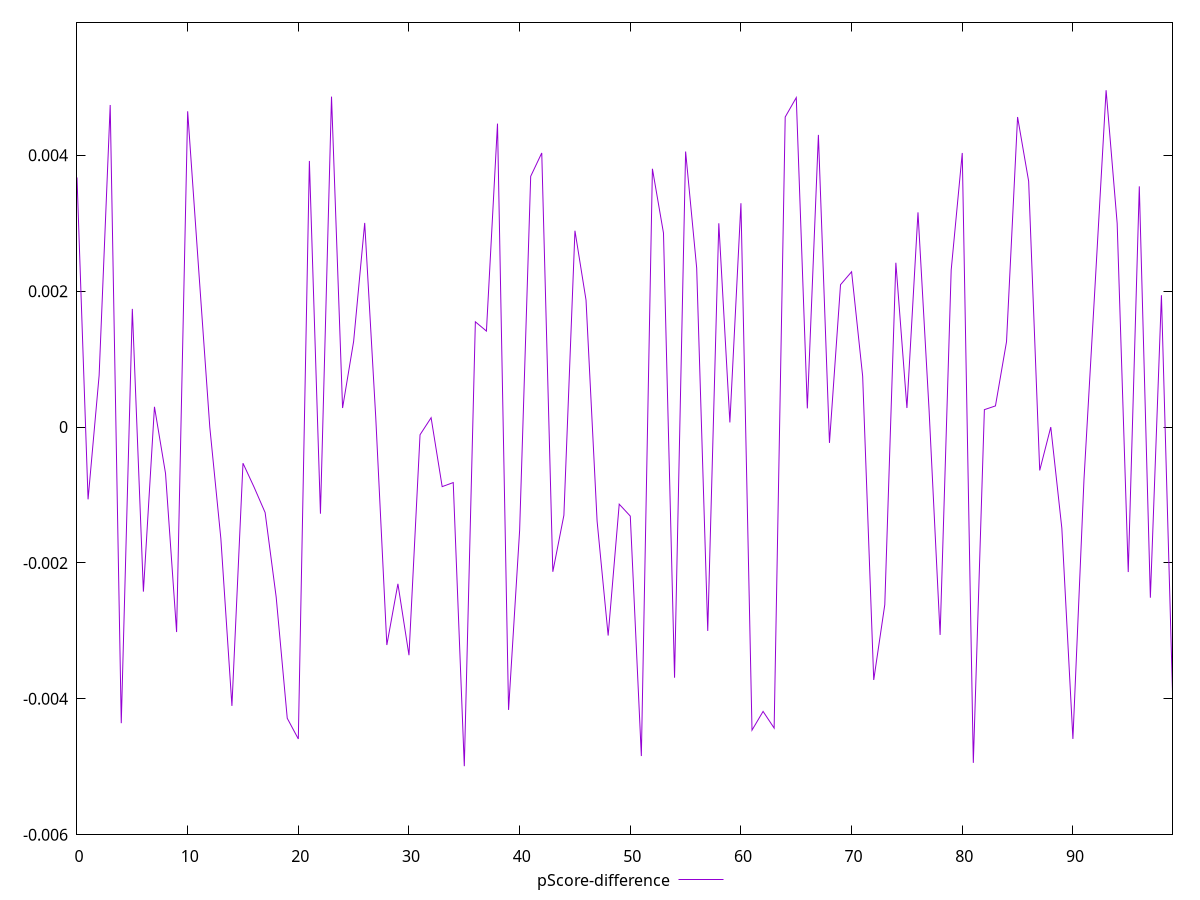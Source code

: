 reset

$pScoreDifference <<EOF
0 0.003674021876368727
1 -0.0010638990902445133
2 0.0007615298832768236
3 0.004741309951109773
4 -0.004358887757601626
5 0.0017396427146764148
6 -0.0024229410753944247
7 0.0002981945281576026
8 -0.0006825175083009505
9 -0.003017078776652582
10 0.004648374798713384
11 0.002311199842865319
12 -6.859614753995658e-8
13 -0.0016419973981276481
14 -0.004104338917074735
15 -0.0005319680474382693
16 -0.0008834819623246837
17 -0.0012581592598995828
18 -0.0025030535944416954
19 -0.004286696320257577
20 -0.004590888503433255
21 0.0039175349038543805
22 -0.001275476949017862
23 0.0048645723108984296
24 0.0002807370571524803
25 0.0012628637517385632
26 0.0030050010607233224
27 0.00013559210216951278
28 -0.00320834837054651
29 -0.002307125731814519
30 -0.0033582770207665202
31 -0.0001130244267225633
32 0.00013775381233449568
33 -0.0008766949673556512
34 -0.0008169895620975254
35 -0.0049921046513737855
36 0.001549434768310376
37 0.0014130107921781487
38 0.004466925920100562
39 -0.0041637585432829916
40 -0.001521178887629815
41 0.00369117615418757
42 0.004034955002914287
43 -0.002130279332467344
44 -0.00129819761627048
45 0.0028903053837477932
46 0.0018696009558887283
47 -0.0013829310468400635
48 -0.003068911580975886
49 -0.0011351500124634484
50 -0.0013103475346188942
51 -0.004843094273022541
52 0.003802321218985494
53 0.00285654634106447
54 -0.0036900713417072906
55 0.0040559881772910256
56 0.0023415550126851814
57 -0.003000727175435536
58 0.0030001591258040916
59 0.00006811423369479375
60 0.0032953178569390396
61 -0.00446173828989882
62 -0.004185577301643151
63 -0.004431275898061915
64 0.004564212200535711
65 0.004849917294636574
66 0.0002746902270824858
67 0.004300716165755336
68 -0.0002327418024226091
69 0.0020957274421443683
70 0.002286253373917524
71 0.0007477926418020253
72 -0.0037221897875879817
73 -0.002614219561383746
74 0.002419029070613088
75 0.00028073705715370156
76 0.0031602161192908484
77 0.00025626150766078215
78 -0.0030600400791938043
79 0.002311199842865319
80 0.004034955002914287
81 -0.0049432821669868066
82 0.00025626150766278055
83 0.00031143405126743406
84 0.0012563636427361802
85 0.004564212200535711
86 0.0036195971132285676
87 -0.0006382670716219563
88 -6.859614665177816e-8
89 -0.0014897040624918256
90 -0.004590888503433255
91 -0.0007755043560774277
92 0.0020764268753489246
93 0.004958489300695201
94 0.0029982565389008453
95 -0.00213443737864083
96 0.0035434397538525175
97 -0.002512118912627481
98 0.0019411147707906196
99 -0.0039043312198461244
EOF

set key outside below
set xrange [0:99]
set yrange [-0.0059921046513737855:0.005958489300695201]
set trange [-0.0059921046513737855:0.005958489300695201]
set terminal svg size 640, 500 enhanced background rgb 'white'
set output "report_00017_2021-02-10T15-08-03.406Z/total-blocking-time/samples/pages/pScore-difference/values.svg"

plot $pScoreDifference title "pScore-difference" with line

reset
